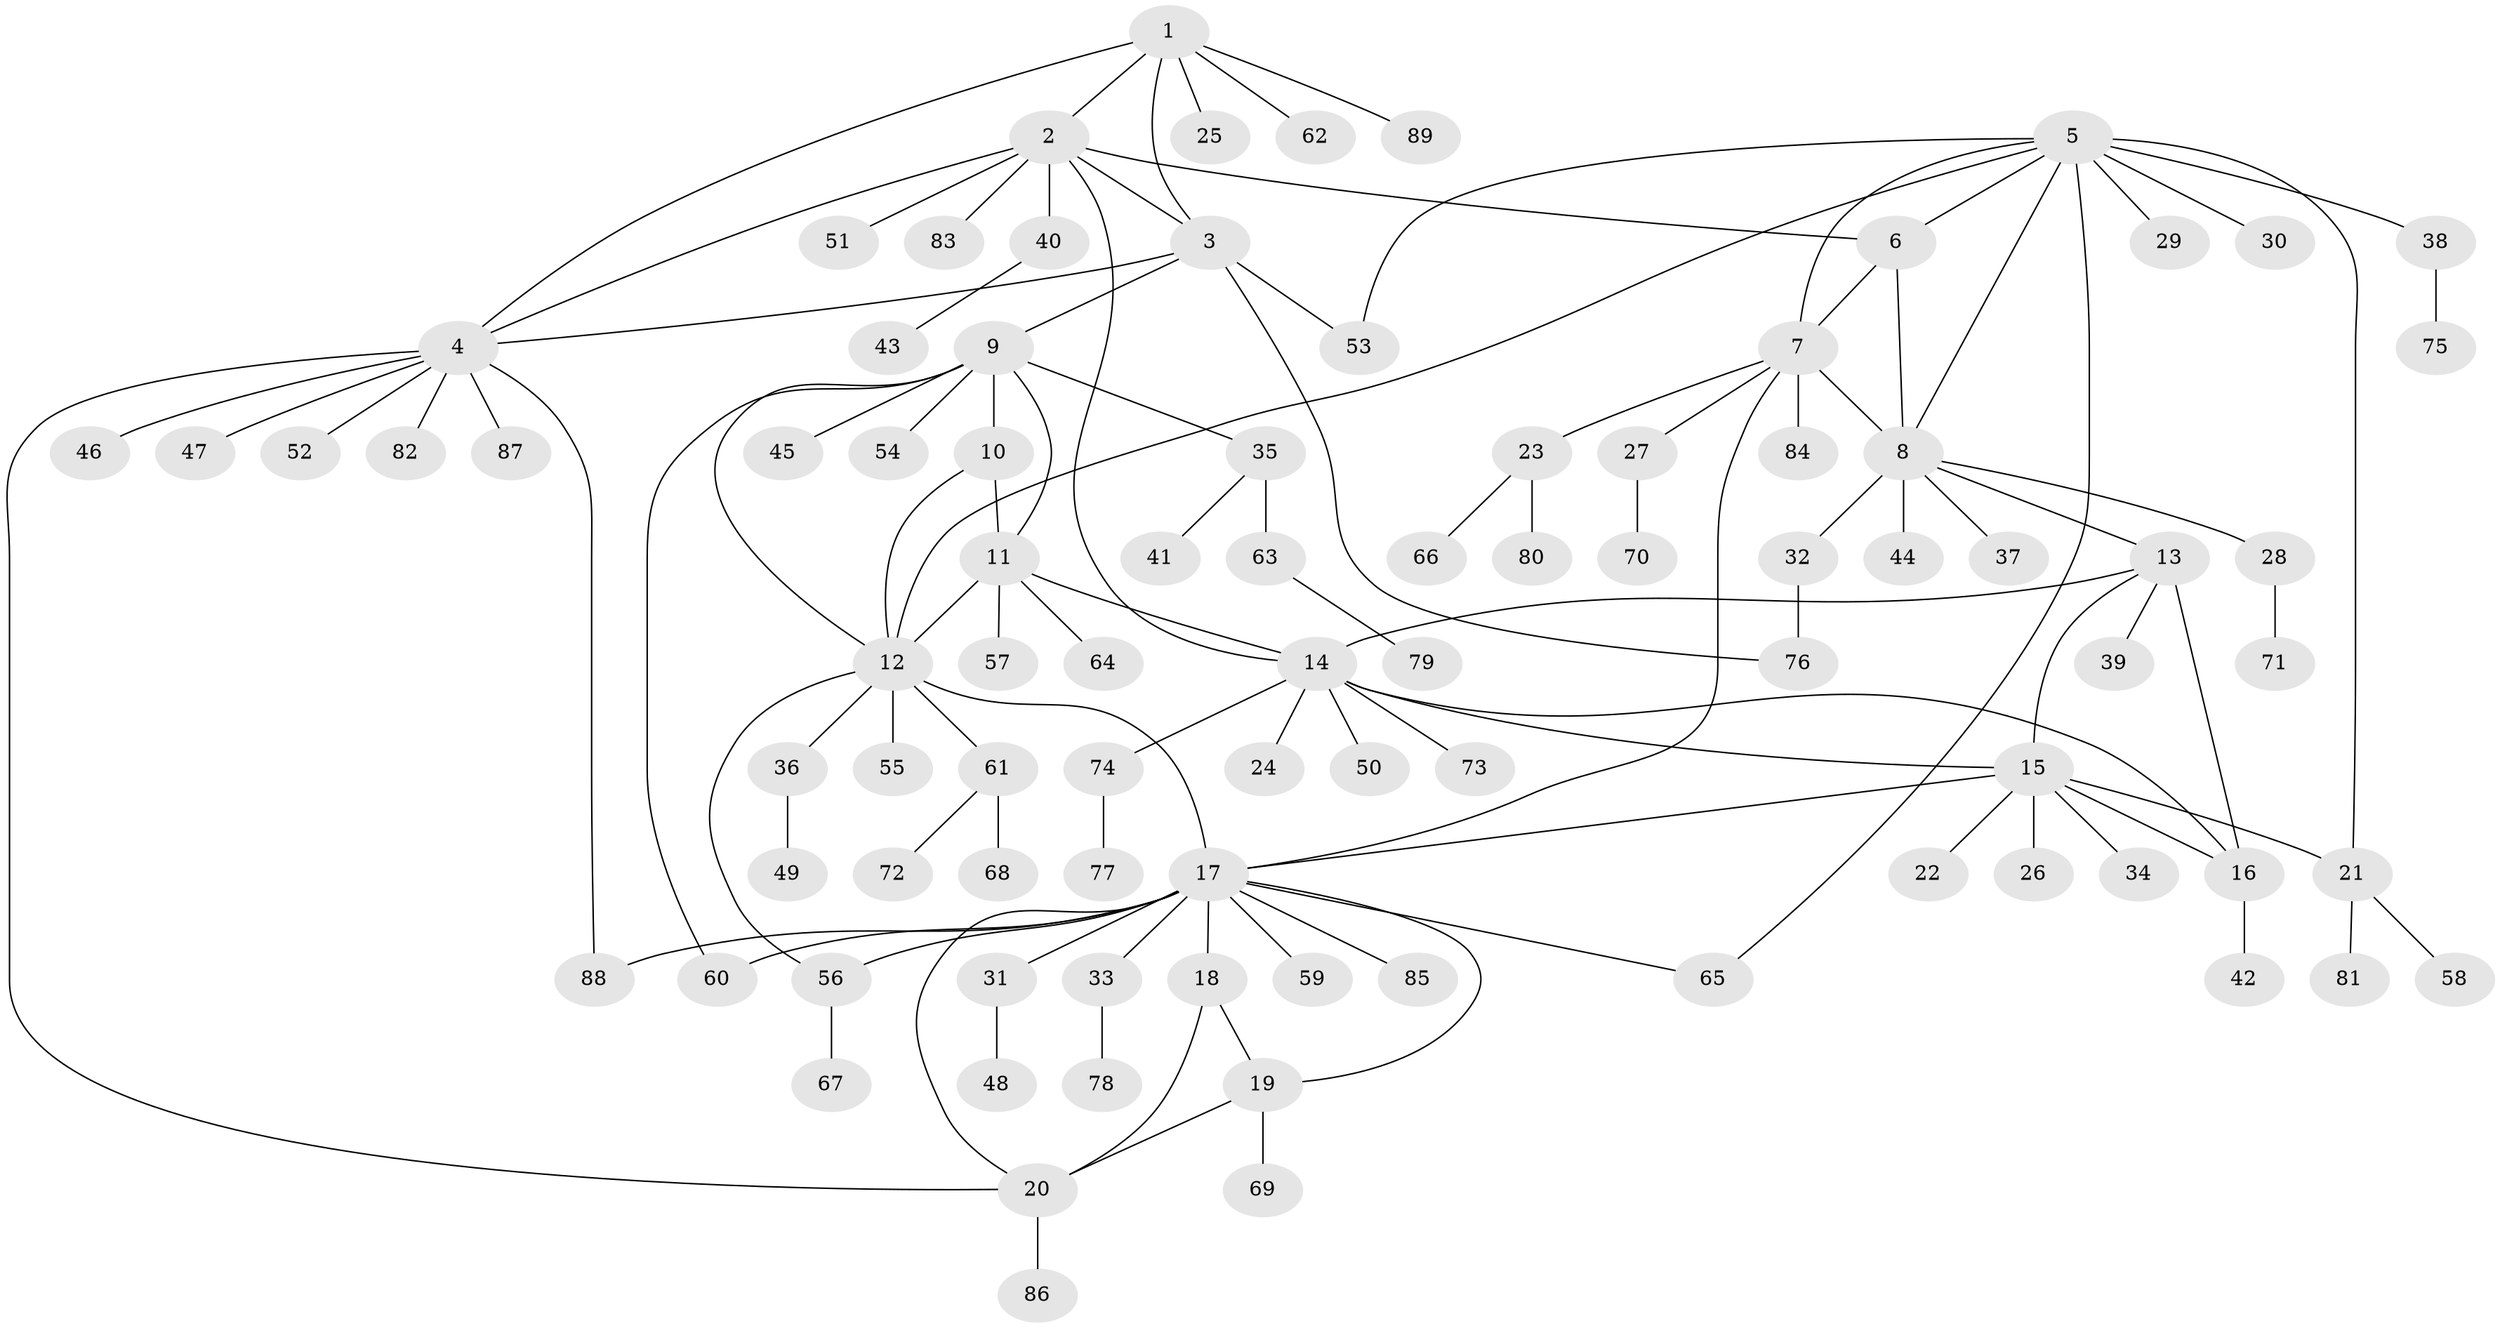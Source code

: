 // Generated by graph-tools (version 1.1) at 2025/02/03/09/25 03:02:36]
// undirected, 89 vertices, 116 edges
graph export_dot {
graph [start="1"]
  node [color=gray90,style=filled];
  1;
  2;
  3;
  4;
  5;
  6;
  7;
  8;
  9;
  10;
  11;
  12;
  13;
  14;
  15;
  16;
  17;
  18;
  19;
  20;
  21;
  22;
  23;
  24;
  25;
  26;
  27;
  28;
  29;
  30;
  31;
  32;
  33;
  34;
  35;
  36;
  37;
  38;
  39;
  40;
  41;
  42;
  43;
  44;
  45;
  46;
  47;
  48;
  49;
  50;
  51;
  52;
  53;
  54;
  55;
  56;
  57;
  58;
  59;
  60;
  61;
  62;
  63;
  64;
  65;
  66;
  67;
  68;
  69;
  70;
  71;
  72;
  73;
  74;
  75;
  76;
  77;
  78;
  79;
  80;
  81;
  82;
  83;
  84;
  85;
  86;
  87;
  88;
  89;
  1 -- 2;
  1 -- 3;
  1 -- 4;
  1 -- 25;
  1 -- 62;
  1 -- 89;
  2 -- 3;
  2 -- 4;
  2 -- 6;
  2 -- 14;
  2 -- 40;
  2 -- 51;
  2 -- 83;
  3 -- 4;
  3 -- 9;
  3 -- 53;
  3 -- 76;
  4 -- 20;
  4 -- 46;
  4 -- 47;
  4 -- 52;
  4 -- 82;
  4 -- 87;
  4 -- 88;
  5 -- 6;
  5 -- 7;
  5 -- 8;
  5 -- 12;
  5 -- 21;
  5 -- 29;
  5 -- 30;
  5 -- 38;
  5 -- 53;
  5 -- 65;
  6 -- 7;
  6 -- 8;
  7 -- 8;
  7 -- 17;
  7 -- 23;
  7 -- 27;
  7 -- 84;
  8 -- 13;
  8 -- 28;
  8 -- 32;
  8 -- 37;
  8 -- 44;
  9 -- 10;
  9 -- 11;
  9 -- 12;
  9 -- 35;
  9 -- 45;
  9 -- 54;
  9 -- 60;
  10 -- 11;
  10 -- 12;
  11 -- 12;
  11 -- 14;
  11 -- 57;
  11 -- 64;
  12 -- 17;
  12 -- 36;
  12 -- 55;
  12 -- 56;
  12 -- 61;
  13 -- 14;
  13 -- 15;
  13 -- 16;
  13 -- 39;
  14 -- 15;
  14 -- 16;
  14 -- 24;
  14 -- 50;
  14 -- 73;
  14 -- 74;
  15 -- 16;
  15 -- 17;
  15 -- 21;
  15 -- 22;
  15 -- 26;
  15 -- 34;
  16 -- 42;
  17 -- 18;
  17 -- 19;
  17 -- 20;
  17 -- 31;
  17 -- 33;
  17 -- 56;
  17 -- 59;
  17 -- 60;
  17 -- 65;
  17 -- 85;
  17 -- 88;
  18 -- 19;
  18 -- 20;
  19 -- 20;
  19 -- 69;
  20 -- 86;
  21 -- 58;
  21 -- 81;
  23 -- 66;
  23 -- 80;
  27 -- 70;
  28 -- 71;
  31 -- 48;
  32 -- 76;
  33 -- 78;
  35 -- 41;
  35 -- 63;
  36 -- 49;
  38 -- 75;
  40 -- 43;
  56 -- 67;
  61 -- 68;
  61 -- 72;
  63 -- 79;
  74 -- 77;
}

